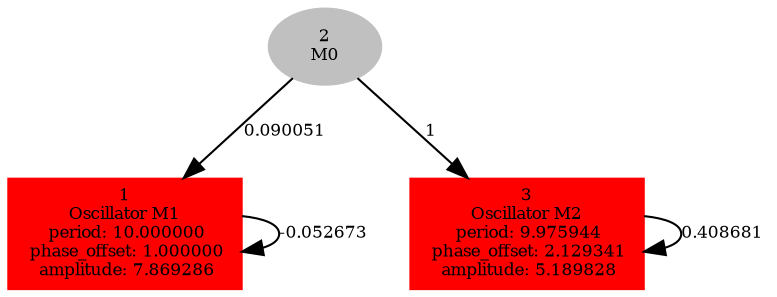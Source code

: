  digraph g{ forcelabels=true;
1 [label=<1<BR />Oscillator M1<BR /> period: 10.000000<BR /> phase_offset: 1.000000<BR /> amplitude: 7.869286>, shape=box,color=red,style=filled,fontsize=8];2[label=<2<BR/>M0>,color="grey",style=filled,fontsize=8];
3 [label=<3<BR />Oscillator M2<BR /> period: 9.975944<BR /> phase_offset: 2.129341<BR /> amplitude: 5.189828>, shape=box,color=red,style=filled,fontsize=8];1 -> 1[label="-0.052673 ",fontsize="8"];
2 -> 1[label="0.090051 ",fontsize="8"];
2 -> 3[label="1 ",fontsize="8"];
3 -> 3[label="0.408681 ",fontsize="8"];
 }
